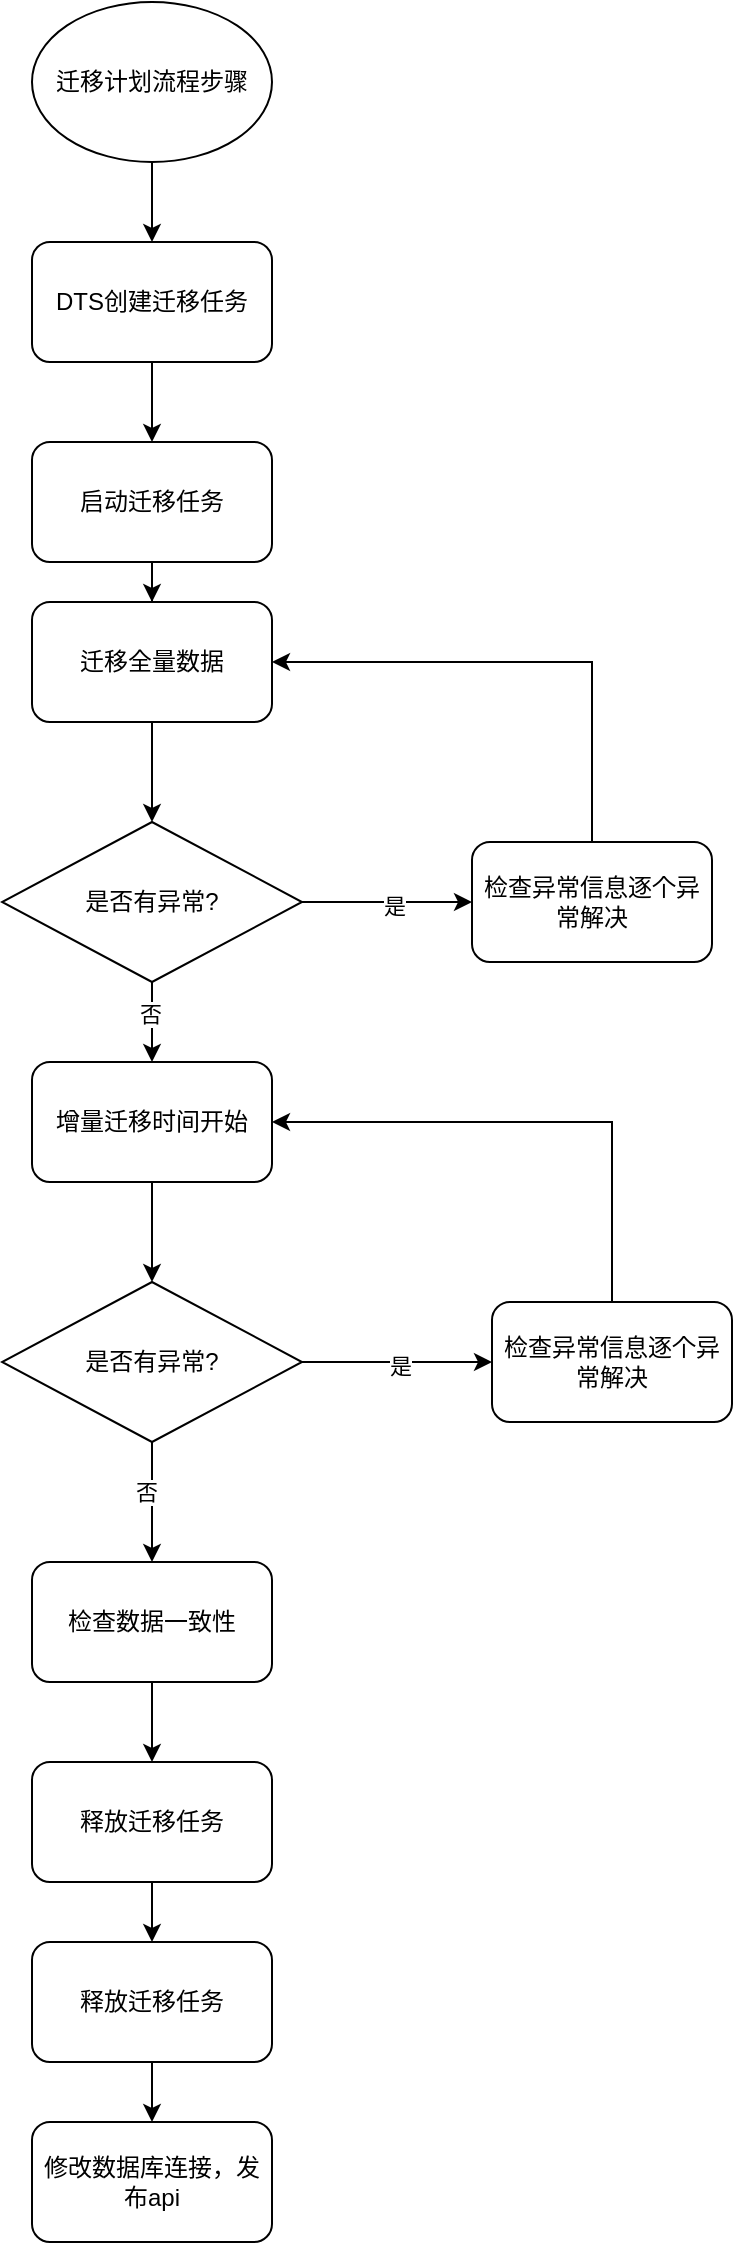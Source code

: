 <mxfile version="23.1.1" type="github">
  <diagram name="第 1 页" id="EISv82q6qKKozphU0Z3M">
    <mxGraphModel dx="956" dy="518" grid="1" gridSize="10" guides="1" tooltips="1" connect="1" arrows="1" fold="1" page="0" pageScale="1" pageWidth="827" pageHeight="1169" math="0" shadow="0">
      <root>
        <mxCell id="0" />
        <mxCell id="1" parent="0" />
        <mxCell id="MeYun6L2m2bf5LSQbMc_-10" style="edgeStyle=orthogonalEdgeStyle;rounded=0;orthogonalLoop=1;jettySize=auto;html=1;" edge="1" parent="1" source="MeYun6L2m2bf5LSQbMc_-1" target="MeYun6L2m2bf5LSQbMc_-2">
          <mxGeometry relative="1" as="geometry" />
        </mxCell>
        <mxCell id="MeYun6L2m2bf5LSQbMc_-1" value="迁移计划流程步骤" style="ellipse;whiteSpace=wrap;html=1;" vertex="1" parent="1">
          <mxGeometry x="100" y="20" width="120" height="80" as="geometry" />
        </mxCell>
        <mxCell id="MeYun6L2m2bf5LSQbMc_-11" style="edgeStyle=orthogonalEdgeStyle;rounded=0;orthogonalLoop=1;jettySize=auto;html=1;" edge="1" parent="1" source="MeYun6L2m2bf5LSQbMc_-2" target="MeYun6L2m2bf5LSQbMc_-3">
          <mxGeometry relative="1" as="geometry" />
        </mxCell>
        <mxCell id="MeYun6L2m2bf5LSQbMc_-2" value="DTS创建迁移任务" style="rounded=1;whiteSpace=wrap;html=1;" vertex="1" parent="1">
          <mxGeometry x="100" y="140" width="120" height="60" as="geometry" />
        </mxCell>
        <mxCell id="MeYun6L2m2bf5LSQbMc_-12" style="edgeStyle=orthogonalEdgeStyle;rounded=0;orthogonalLoop=1;jettySize=auto;html=1;entryX=0.5;entryY=0;entryDx=0;entryDy=0;" edge="1" parent="1" source="MeYun6L2m2bf5LSQbMc_-3" target="MeYun6L2m2bf5LSQbMc_-4">
          <mxGeometry relative="1" as="geometry" />
        </mxCell>
        <mxCell id="MeYun6L2m2bf5LSQbMc_-3" value="启动迁移任务" style="rounded=1;whiteSpace=wrap;html=1;" vertex="1" parent="1">
          <mxGeometry x="100" y="240" width="120" height="60" as="geometry" />
        </mxCell>
        <mxCell id="MeYun6L2m2bf5LSQbMc_-13" style="edgeStyle=orthogonalEdgeStyle;rounded=0;orthogonalLoop=1;jettySize=auto;html=1;" edge="1" parent="1" source="MeYun6L2m2bf5LSQbMc_-4" target="MeYun6L2m2bf5LSQbMc_-18">
          <mxGeometry relative="1" as="geometry" />
        </mxCell>
        <mxCell id="MeYun6L2m2bf5LSQbMc_-4" value="迁移全量数据" style="rounded=1;whiteSpace=wrap;html=1;" vertex="1" parent="1">
          <mxGeometry x="100" y="320" width="120" height="60" as="geometry" />
        </mxCell>
        <mxCell id="MeYun6L2m2bf5LSQbMc_-14" style="edgeStyle=orthogonalEdgeStyle;rounded=0;orthogonalLoop=1;jettySize=auto;html=1;entryX=0.5;entryY=0;entryDx=0;entryDy=0;" edge="1" parent="1" source="MeYun6L2m2bf5LSQbMc_-5" target="MeYun6L2m2bf5LSQbMc_-20">
          <mxGeometry relative="1" as="geometry" />
        </mxCell>
        <mxCell id="MeYun6L2m2bf5LSQbMc_-5" value="增量迁移时间开始" style="rounded=1;whiteSpace=wrap;html=1;" vertex="1" parent="1">
          <mxGeometry x="100" y="550" width="120" height="60" as="geometry" />
        </mxCell>
        <mxCell id="MeYun6L2m2bf5LSQbMc_-15" style="edgeStyle=orthogonalEdgeStyle;rounded=0;orthogonalLoop=1;jettySize=auto;html=1;entryX=0.5;entryY=0;entryDx=0;entryDy=0;" edge="1" parent="1" source="MeYun6L2m2bf5LSQbMc_-6" target="MeYun6L2m2bf5LSQbMc_-7">
          <mxGeometry relative="1" as="geometry" />
        </mxCell>
        <mxCell id="MeYun6L2m2bf5LSQbMc_-6" value="检查数据一致性" style="rounded=1;whiteSpace=wrap;html=1;" vertex="1" parent="1">
          <mxGeometry x="100" y="800" width="120" height="60" as="geometry" />
        </mxCell>
        <mxCell id="MeYun6L2m2bf5LSQbMc_-16" style="edgeStyle=orthogonalEdgeStyle;rounded=0;orthogonalLoop=1;jettySize=auto;html=1;" edge="1" parent="1" source="MeYun6L2m2bf5LSQbMc_-7" target="MeYun6L2m2bf5LSQbMc_-8">
          <mxGeometry relative="1" as="geometry" />
        </mxCell>
        <mxCell id="MeYun6L2m2bf5LSQbMc_-7" value="释放迁移任务" style="rounded=1;whiteSpace=wrap;html=1;" vertex="1" parent="1">
          <mxGeometry x="100" y="900" width="120" height="60" as="geometry" />
        </mxCell>
        <mxCell id="MeYun6L2m2bf5LSQbMc_-17" style="edgeStyle=orthogonalEdgeStyle;rounded=0;orthogonalLoop=1;jettySize=auto;html=1;" edge="1" parent="1" source="MeYun6L2m2bf5LSQbMc_-8" target="MeYun6L2m2bf5LSQbMc_-9">
          <mxGeometry relative="1" as="geometry" />
        </mxCell>
        <mxCell id="MeYun6L2m2bf5LSQbMc_-8" value="释放迁移任务" style="rounded=1;whiteSpace=wrap;html=1;" vertex="1" parent="1">
          <mxGeometry x="100" y="990" width="120" height="60" as="geometry" />
        </mxCell>
        <mxCell id="MeYun6L2m2bf5LSQbMc_-9" value="修改数据库连接，发布api" style="rounded=1;whiteSpace=wrap;html=1;" vertex="1" parent="1">
          <mxGeometry x="100" y="1080" width="120" height="60" as="geometry" />
        </mxCell>
        <mxCell id="MeYun6L2m2bf5LSQbMc_-19" style="edgeStyle=orthogonalEdgeStyle;rounded=0;orthogonalLoop=1;jettySize=auto;html=1;" edge="1" parent="1" source="MeYun6L2m2bf5LSQbMc_-18" target="MeYun6L2m2bf5LSQbMc_-5">
          <mxGeometry relative="1" as="geometry">
            <Array as="points">
              <mxPoint x="160" y="530" />
              <mxPoint x="160" y="530" />
            </Array>
          </mxGeometry>
        </mxCell>
        <mxCell id="MeYun6L2m2bf5LSQbMc_-22" value="否" style="edgeLabel;html=1;align=center;verticalAlign=middle;resizable=0;points=[];" vertex="1" connectable="0" parent="MeYun6L2m2bf5LSQbMc_-19">
          <mxGeometry x="-0.228" y="-1" relative="1" as="geometry">
            <mxPoint as="offset" />
          </mxGeometry>
        </mxCell>
        <mxCell id="MeYun6L2m2bf5LSQbMc_-24" style="edgeStyle=orthogonalEdgeStyle;rounded=0;orthogonalLoop=1;jettySize=auto;html=1;" edge="1" parent="1" source="MeYun6L2m2bf5LSQbMc_-18" target="MeYun6L2m2bf5LSQbMc_-25">
          <mxGeometry relative="1" as="geometry">
            <mxPoint x="310" y="470" as="targetPoint" />
          </mxGeometry>
        </mxCell>
        <mxCell id="MeYun6L2m2bf5LSQbMc_-28" value="是" style="edgeLabel;html=1;align=center;verticalAlign=middle;resizable=0;points=[];" vertex="1" connectable="0" parent="MeYun6L2m2bf5LSQbMc_-24">
          <mxGeometry x="0.072" y="-2" relative="1" as="geometry">
            <mxPoint as="offset" />
          </mxGeometry>
        </mxCell>
        <mxCell id="MeYun6L2m2bf5LSQbMc_-18" value="是否有异常?" style="rhombus;whiteSpace=wrap;html=1;" vertex="1" parent="1">
          <mxGeometry x="85" y="430" width="150" height="80" as="geometry" />
        </mxCell>
        <mxCell id="MeYun6L2m2bf5LSQbMc_-21" style="edgeStyle=orthogonalEdgeStyle;rounded=0;orthogonalLoop=1;jettySize=auto;html=1;" edge="1" parent="1" source="MeYun6L2m2bf5LSQbMc_-20" target="MeYun6L2m2bf5LSQbMc_-6">
          <mxGeometry relative="1" as="geometry" />
        </mxCell>
        <mxCell id="MeYun6L2m2bf5LSQbMc_-23" value="否" style="edgeLabel;html=1;align=center;verticalAlign=middle;resizable=0;points=[];" vertex="1" connectable="0" parent="MeYun6L2m2bf5LSQbMc_-21">
          <mxGeometry x="-0.184" y="-3" relative="1" as="geometry">
            <mxPoint as="offset" />
          </mxGeometry>
        </mxCell>
        <mxCell id="MeYun6L2m2bf5LSQbMc_-30" style="edgeStyle=orthogonalEdgeStyle;rounded=0;orthogonalLoop=1;jettySize=auto;html=1;" edge="1" parent="1" source="MeYun6L2m2bf5LSQbMc_-20" target="MeYun6L2m2bf5LSQbMc_-29">
          <mxGeometry relative="1" as="geometry" />
        </mxCell>
        <mxCell id="MeYun6L2m2bf5LSQbMc_-32" value="是" style="edgeLabel;html=1;align=center;verticalAlign=middle;resizable=0;points=[];" vertex="1" connectable="0" parent="MeYun6L2m2bf5LSQbMc_-30">
          <mxGeometry x="0.032" y="-2" relative="1" as="geometry">
            <mxPoint as="offset" />
          </mxGeometry>
        </mxCell>
        <mxCell id="MeYun6L2m2bf5LSQbMc_-20" value="是否有异常?" style="rhombus;whiteSpace=wrap;html=1;" vertex="1" parent="1">
          <mxGeometry x="85" y="660" width="150" height="80" as="geometry" />
        </mxCell>
        <mxCell id="MeYun6L2m2bf5LSQbMc_-35" style="edgeStyle=orthogonalEdgeStyle;rounded=0;orthogonalLoop=1;jettySize=auto;html=1;entryX=1;entryY=0.5;entryDx=0;entryDy=0;" edge="1" parent="1" source="MeYun6L2m2bf5LSQbMc_-25" target="MeYun6L2m2bf5LSQbMc_-4">
          <mxGeometry relative="1" as="geometry">
            <Array as="points">
              <mxPoint x="380" y="350" />
            </Array>
          </mxGeometry>
        </mxCell>
        <mxCell id="MeYun6L2m2bf5LSQbMc_-25" value="检查异常信息逐个异常解决" style="rounded=1;whiteSpace=wrap;html=1;" vertex="1" parent="1">
          <mxGeometry x="320" y="440" width="120" height="60" as="geometry" />
        </mxCell>
        <mxCell id="MeYun6L2m2bf5LSQbMc_-33" style="edgeStyle=orthogonalEdgeStyle;rounded=0;orthogonalLoop=1;jettySize=auto;html=1;entryX=1;entryY=0.5;entryDx=0;entryDy=0;" edge="1" parent="1" source="MeYun6L2m2bf5LSQbMc_-29" target="MeYun6L2m2bf5LSQbMc_-5">
          <mxGeometry relative="1" as="geometry">
            <Array as="points">
              <mxPoint x="390" y="580" />
            </Array>
          </mxGeometry>
        </mxCell>
        <mxCell id="MeYun6L2m2bf5LSQbMc_-29" value="检查异常信息逐个异常解决" style="rounded=1;whiteSpace=wrap;html=1;" vertex="1" parent="1">
          <mxGeometry x="330" y="670" width="120" height="60" as="geometry" />
        </mxCell>
      </root>
    </mxGraphModel>
  </diagram>
</mxfile>
